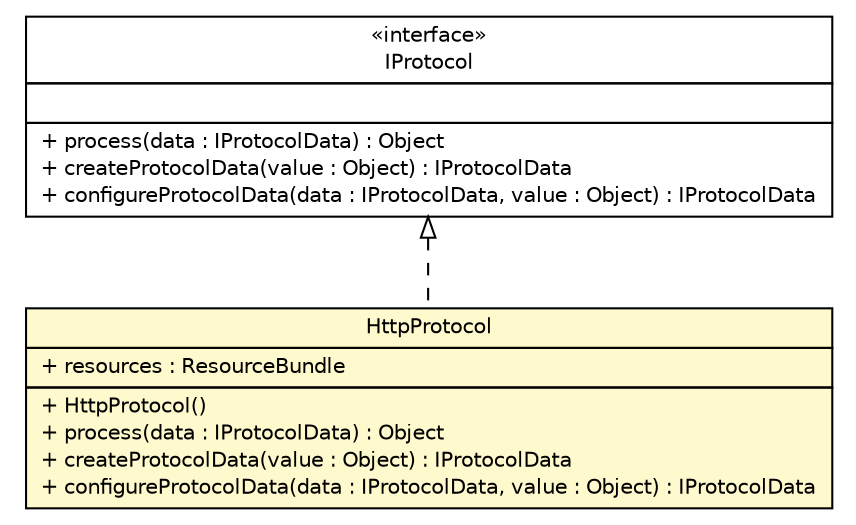 #!/usr/local/bin/dot
#
# Class diagram 
# Generated by UMLGraph version R5_6 (http://www.umlgraph.org/)
#

digraph G {
	edge [fontname="Helvetica",fontsize=10,labelfontname="Helvetica",labelfontsize=10];
	node [fontname="Helvetica",fontsize=10,shape=plaintext];
	nodesep=0.25;
	ranksep=0.5;
	// com.xley.lfosc.http.HttpProtocol
	c419 [label=<<table title="com.xley.lfosc.http.HttpProtocol" border="0" cellborder="1" cellspacing="0" cellpadding="2" port="p" bgcolor="lemonChiffon" href="./HttpProtocol.html">
		<tr><td><table border="0" cellspacing="0" cellpadding="1">
<tr><td align="center" balign="center"> HttpProtocol </td></tr>
		</table></td></tr>
		<tr><td><table border="0" cellspacing="0" cellpadding="1">
<tr><td align="left" balign="left"> + resources : ResourceBundle </td></tr>
		</table></td></tr>
		<tr><td><table border="0" cellspacing="0" cellpadding="1">
<tr><td align="left" balign="left"> + HttpProtocol() </td></tr>
<tr><td align="left" balign="left"> + process(data : IProtocolData) : Object </td></tr>
<tr><td align="left" balign="left"> + createProtocolData(value : Object) : IProtocolData </td></tr>
<tr><td align="left" balign="left"> + configureProtocolData(data : IProtocolData, value : Object) : IProtocolData </td></tr>
		</table></td></tr>
		</table>>, URL="./HttpProtocol.html", fontname="Helvetica", fontcolor="black", fontsize=10.0];
	// com.xley.lfosc.IProtocol
	c423 [label=<<table title="com.xley.lfosc.IProtocol" border="0" cellborder="1" cellspacing="0" cellpadding="2" port="p" href="../IProtocol.html">
		<tr><td><table border="0" cellspacing="0" cellpadding="1">
<tr><td align="center" balign="center"> &#171;interface&#187; </td></tr>
<tr><td align="center" balign="center"> IProtocol </td></tr>
		</table></td></tr>
		<tr><td><table border="0" cellspacing="0" cellpadding="1">
<tr><td align="left" balign="left">  </td></tr>
		</table></td></tr>
		<tr><td><table border="0" cellspacing="0" cellpadding="1">
<tr><td align="left" balign="left"> + process(data : IProtocolData) : Object </td></tr>
<tr><td align="left" balign="left"> + createProtocolData(value : Object) : IProtocolData </td></tr>
<tr><td align="left" balign="left"> + configureProtocolData(data : IProtocolData, value : Object) : IProtocolData </td></tr>
		</table></td></tr>
		</table>>, URL="../IProtocol.html", fontname="Helvetica", fontcolor="black", fontsize=10.0];
	//com.xley.lfosc.http.HttpProtocol implements com.xley.lfosc.IProtocol
	c423:p -> c419:p [dir=back,arrowtail=empty,style=dashed];
}

